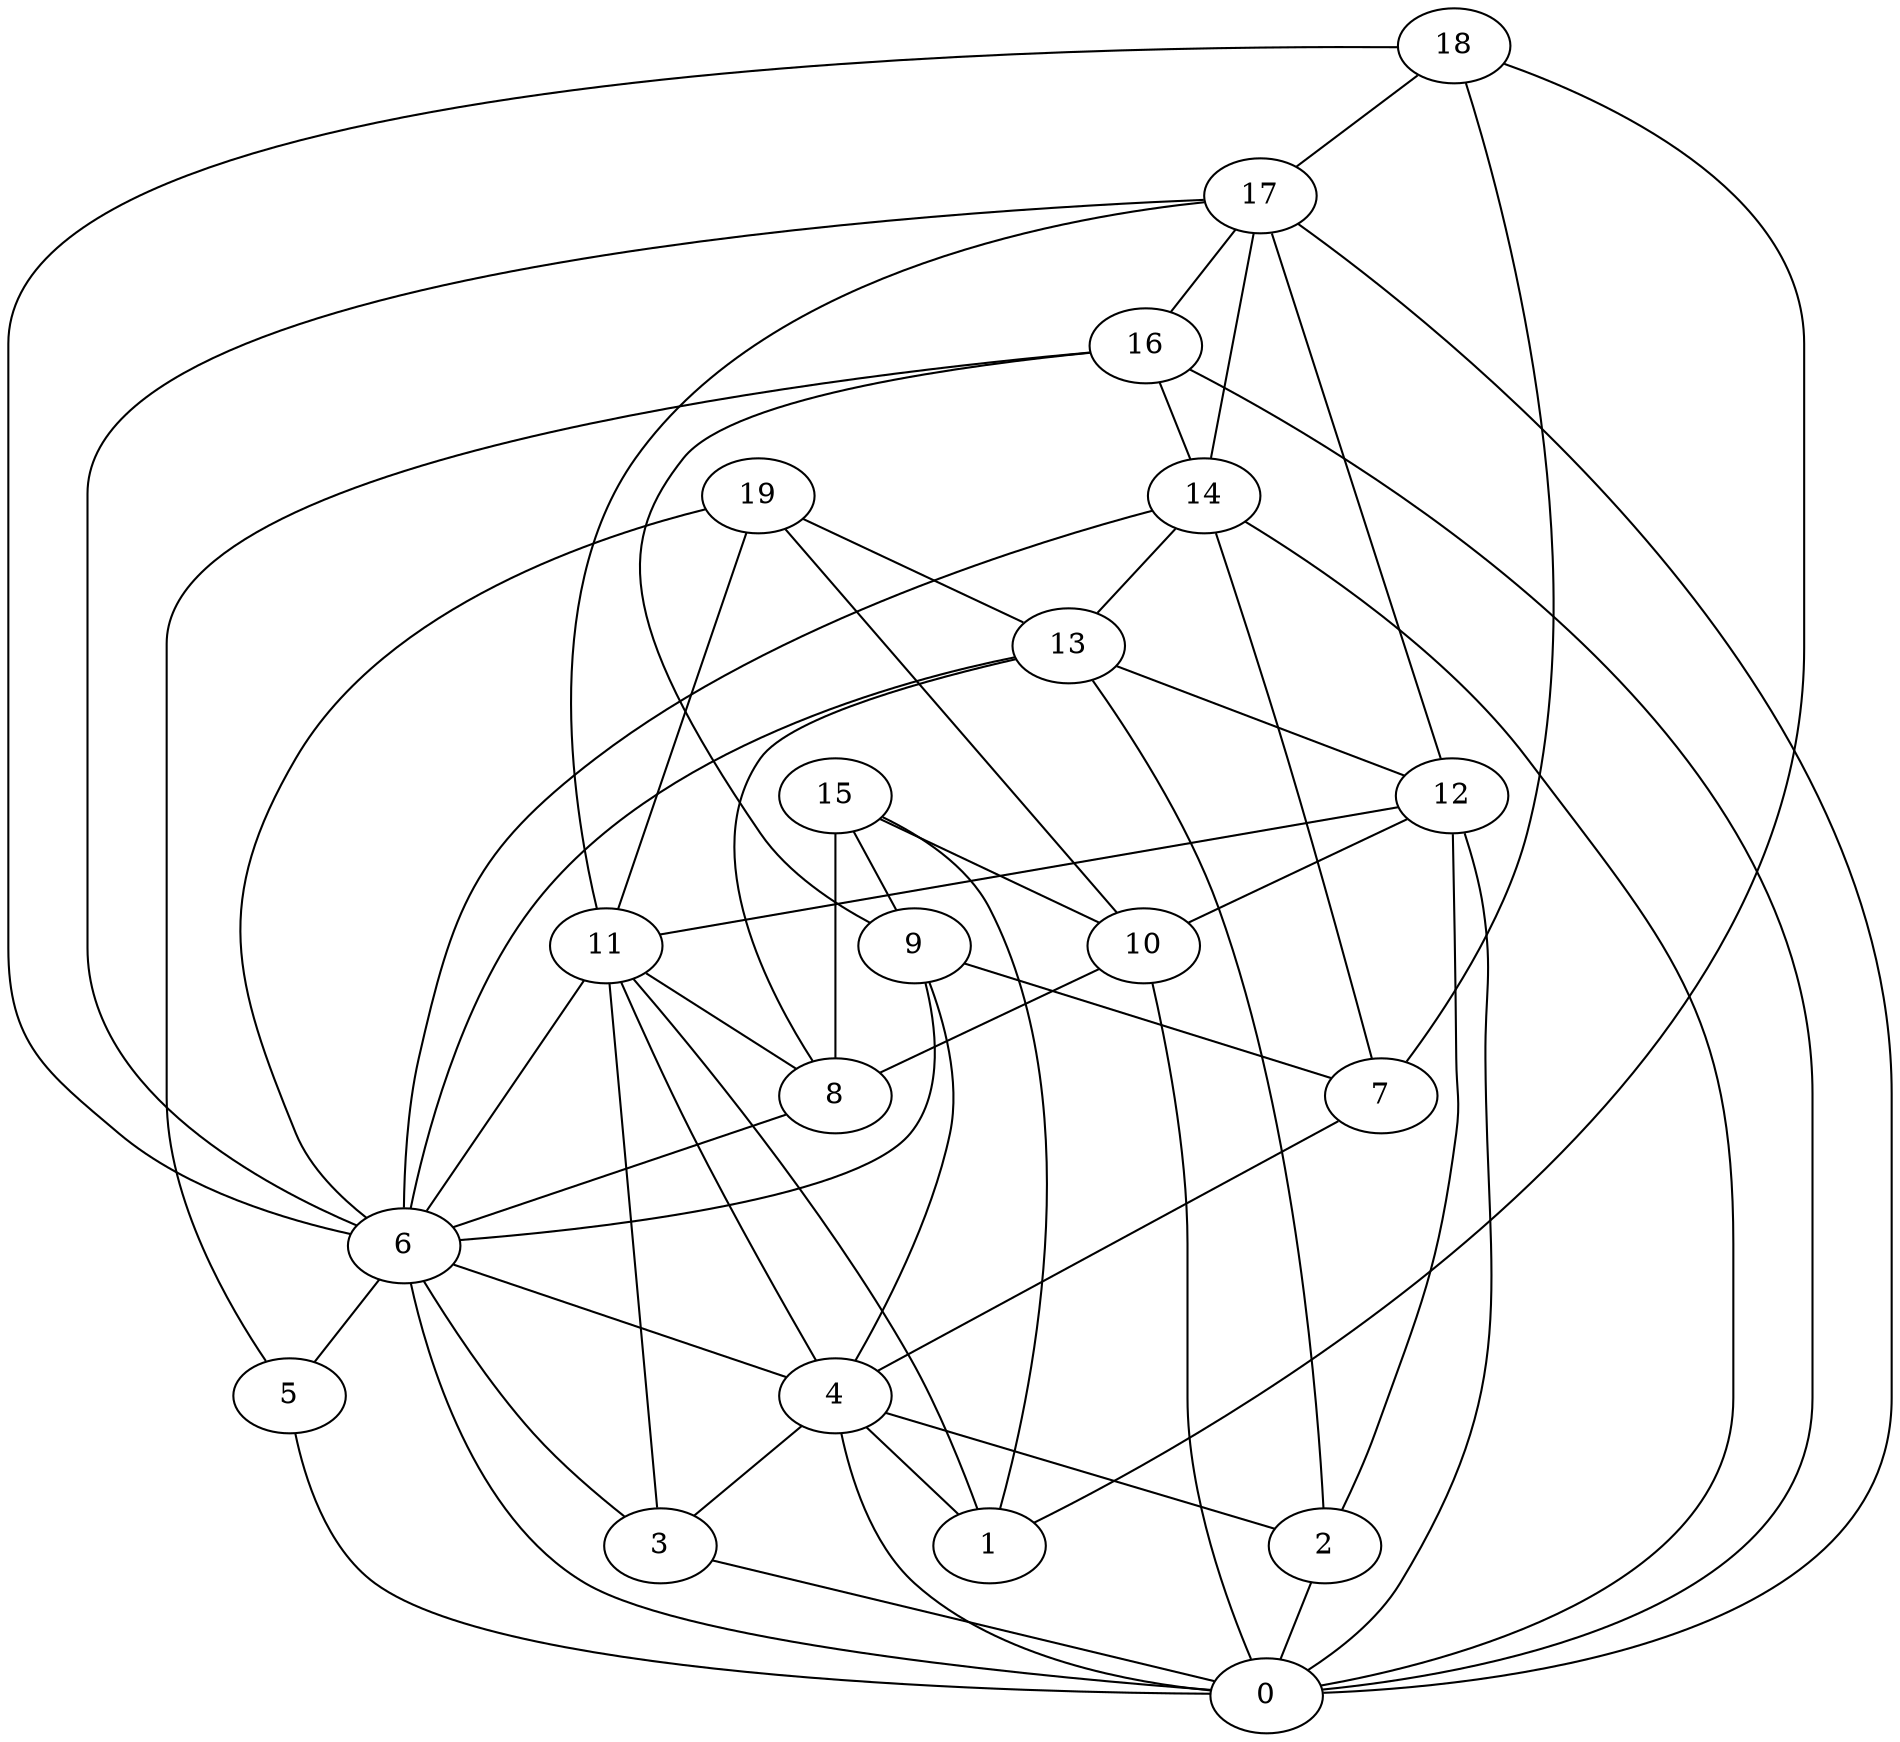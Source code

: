 digraph G {

subgraph G1 {
10 -> 8 [dir = none]
10 -> 0 [dir = none]
2 -> 0 [dir = none]
19 -> 6 [dir = none]
19 -> 11 [dir = none]
19 -> 13 [dir = none]
19 -> 10 [dir = none]
3 -> 0 [dir = none]
12 -> 2 [dir = none]
12 -> 10 [dir = none]
12 -> 0 [dir = none]
12 -> 11 [dir = none]
11 -> 1 [dir = none]
11 -> 3 [dir = none]
11 -> 8 [dir = none]
11 -> 4 [dir = none]
11 -> 6 [dir = none]
17 -> 0 [dir = none]
17 -> 12 [dir = none]
17 -> 6 [dir = none]
17 -> 14 [dir = none]
17 -> 16 [dir = none]
17 -> 11 [dir = none]
14 -> 6 [dir = none]
14 -> 13 [dir = none]
14 -> 0 [dir = none]
14 -> 7 [dir = none]
15 -> 9 [dir = none]
15 -> 10 [dir = none]
15 -> 8 [dir = none]
15 -> 1 [dir = none]
4 -> 0 [dir = none]
4 -> 2 [dir = none]
4 -> 1 [dir = none]
4 -> 3 [dir = none]
18 -> 17 [dir = none]
18 -> 1 [dir = none]
18 -> 7 [dir = none]
18 -> 6 [dir = none]
5 -> 0 [dir = none]
16 -> 0 [dir = none]
16 -> 14 [dir = none]
16 -> 5 [dir = none]
16 -> 9 [dir = none]
13 -> 8 [dir = none]
13 -> 6 [dir = none]
13 -> 2 [dir = none]
13 -> 12 [dir = none]
6 -> 3 [dir = none]
6 -> 4 [dir = none]
6 -> 5 [dir = none]
6 -> 0 [dir = none]
7 -> 4 [dir = none]
9 -> 6 [dir = none]
9 -> 7 [dir = none]
9 -> 4 [dir = none]
8 -> 6 [dir = none]
}

}
